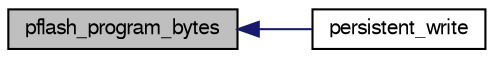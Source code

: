 digraph "pflash_program_bytes"
{
  edge [fontname="FreeSans",fontsize="10",labelfontname="FreeSans",labelfontsize="10"];
  node [fontname="FreeSans",fontsize="10",shape=record];
  rankdir="LR";
  Node1 [label="pflash_program_bytes",height=0.2,width=0.4,color="black", fillcolor="grey75", style="filled", fontcolor="black"];
  Node1 -> Node2 [dir="back",color="midnightblue",fontsize="10",style="solid",fontname="FreeSans"];
  Node2 [label="persistent_write",height=0.2,width=0.4,color="black", fillcolor="white", style="filled",URL="$stm32_2modules_2core_2settings__arch_8c.html#a069b2bcf8fcf2d115466efa163c7583e"];
}
